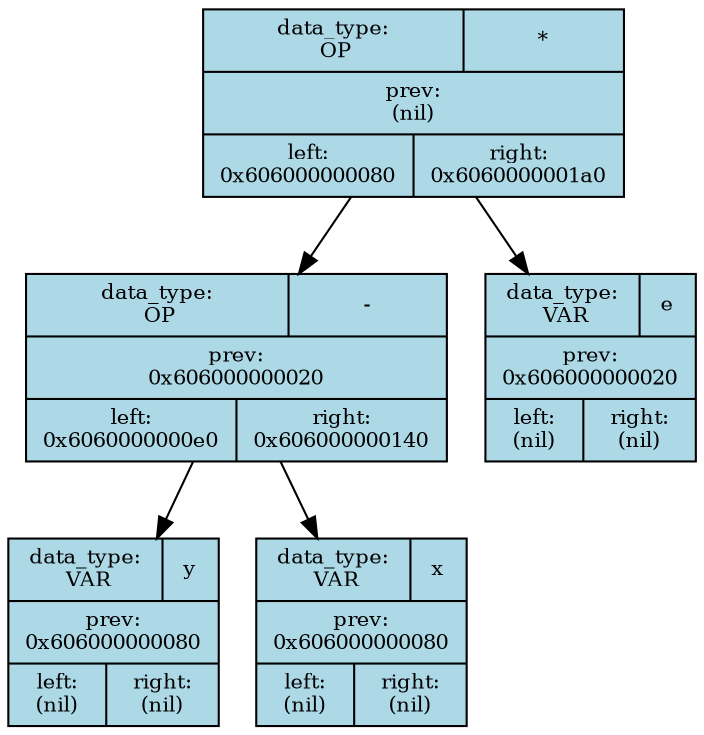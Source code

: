 digraph G{
    rankdir = TB;
    edge[ colour = black ];
    node[ colour = black, shape = rectangle, fontsize = 10 ];
    node3 [shape = record, style = filled, fillcolor = lightblue, label = "{{ <data_type> data_type:\n OP | <data> * } | <prev> prev:\n(nil) | { <left> left:\n0x606000000080 | <right> right:\n0x6060000001a0 }}"];
    node1 [shape = record, style = filled, fillcolor = lightblue, label = "{{ <data_type> data_type:\n OP | <data> - } | <prev> prev:\n0x606000000020 | { <left> left:\n0x6060000000e0 | <right> right:\n0x606000000140 }}"];
    node0 [shape = record, style = filled, fillcolor = lightblue, label = "{{ <data_type> data_type:\n VAR | <data> y } | <prev> prev:\n0x606000000080 | { <left> left:\n(nil) | <right> right:\n(nil) }}"];
    node2 [shape = record, style = filled, fillcolor = lightblue, label = "{{ <data_type> data_type:\n VAR | <data> x } | <prev> prev:\n0x606000000080 | { <left> left:\n(nil) | <right> right:\n(nil) }}"];
    node4 [shape = record, style = filled, fillcolor = lightblue, label = "{{ <data_type> data_type:\n VAR | <data> e } | <prev> prev:\n0x606000000020 | { <left> left:\n(nil) | <right> right:\n(nil) }}"];
    node3 -> node1;
    node1 -> node0;
    node1 -> node2;
    node3 -> node4;
}
